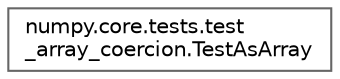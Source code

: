 digraph "Graphical Class Hierarchy"
{
 // LATEX_PDF_SIZE
  bgcolor="transparent";
  edge [fontname=Helvetica,fontsize=10,labelfontname=Helvetica,labelfontsize=10];
  node [fontname=Helvetica,fontsize=10,shape=box,height=0.2,width=0.4];
  rankdir="LR";
  Node0 [id="Node000000",label="numpy.core.tests.test\l_array_coercion.TestAsArray",height=0.2,width=0.4,color="grey40", fillcolor="white", style="filled",URL="$d0/def/classnumpy_1_1core_1_1tests_1_1test__array__coercion_1_1TestAsArray.html",tooltip=" "];
}
